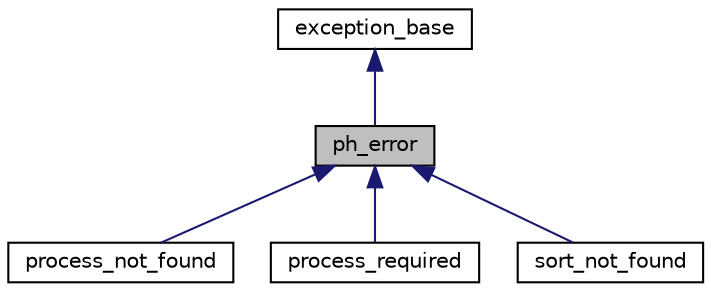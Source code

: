 digraph G
{
  edge [fontname="Helvetica",fontsize="10",labelfontname="Helvetica",labelfontsize="10"];
  node [fontname="Helvetica",fontsize="10",shape=record];
  Node1 [label="ph_error",height=0.2,width=0.4,color="black", fillcolor="grey75", style="filled" fontcolor="black"];
  Node2 -> Node1 [dir="back",color="midnightblue",fontsize="10",style="solid",fontname="Helvetica"];
  Node2 [label="exception_base",height=0.2,width=0.4,color="black", fillcolor="white", style="filled",URL="$structexception__base.html",tooltip="struct defining the base of the exception"];
  Node1 -> Node3 [dir="back",color="midnightblue",fontsize="10",style="solid",fontname="Helvetica"];
  Node3 [label="process_not_found",height=0.2,width=0.4,color="black", fillcolor="white", style="filled",URL="$structprocess__not__found.html",tooltip="struct defining the exception called when the process called is not found extends ph_error..."];
  Node1 -> Node4 [dir="back",color="midnightblue",fontsize="10",style="solid",fontname="Helvetica"];
  Node4 [label="process_required",height=0.2,width=0.4,color="black", fillcolor="white", style="filled",URL="$structprocess__required.html",tooltip="struct defining the exception called when the process is not specified extends ph_error"];
  Node1 -> Node5 [dir="back",color="midnightblue",fontsize="10",style="solid",fontname="Helvetica"];
  Node5 [label="sort_not_found",height=0.2,width=0.4,color="black", fillcolor="white", style="filled",URL="$structsort__not__found.html",tooltip="struct defining the exception called when the sort called are not found extends ph_error"];
}
